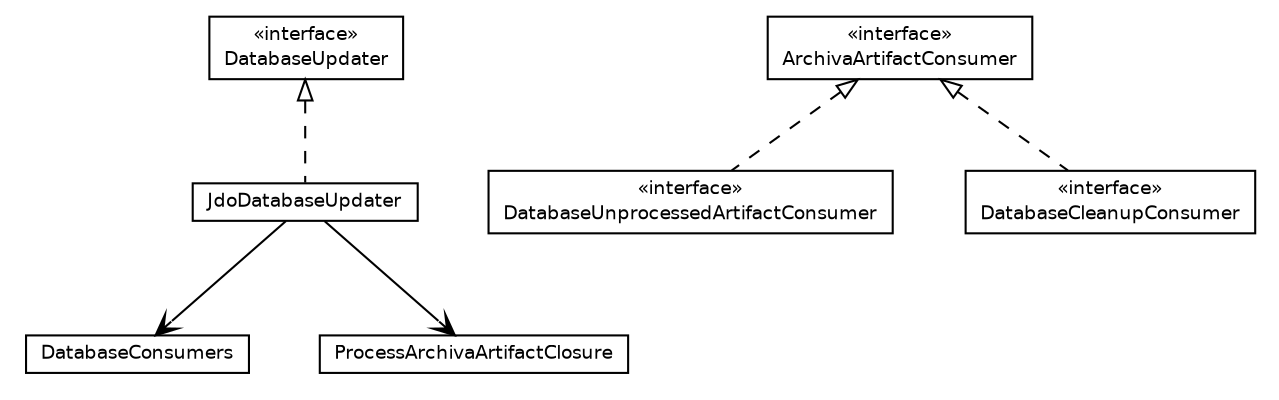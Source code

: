 #!/usr/local/bin/dot
#
# Class diagram 
# Generated by UmlGraph version 4.6 (http://www.spinellis.gr/sw/umlgraph)
#

digraph G {
	edge [fontname="Helvetica",fontsize=10,labelfontname="Helvetica",labelfontsize=10];
	node [fontname="Helvetica",fontsize=10,shape=plaintext];
	// org.apache.maven.archiva.database.updater.JdoDatabaseUpdater
	c13365 [label=<<table border="0" cellborder="1" cellspacing="0" cellpadding="2" port="p" href="./JdoDatabaseUpdater.html">
		<tr><td><table border="0" cellspacing="0" cellpadding="1">
			<tr><td> JdoDatabaseUpdater </td></tr>
		</table></td></tr>
		</table>>, fontname="Helvetica", fontcolor="black", fontsize=9.0];
	// org.apache.maven.archiva.database.updater.DatabaseUpdater
	c13366 [label=<<table border="0" cellborder="1" cellspacing="0" cellpadding="2" port="p" href="./DatabaseUpdater.html">
		<tr><td><table border="0" cellspacing="0" cellpadding="1">
			<tr><td> &laquo;interface&raquo; </td></tr>
			<tr><td> DatabaseUpdater </td></tr>
		</table></td></tr>
		</table>>, fontname="Helvetica", fontcolor="black", fontsize=9.0];
	// org.apache.maven.archiva.database.updater.DatabaseUnprocessedArtifactConsumer
	c13367 [label=<<table border="0" cellborder="1" cellspacing="0" cellpadding="2" port="p" href="./DatabaseUnprocessedArtifactConsumer.html">
		<tr><td><table border="0" cellspacing="0" cellpadding="1">
			<tr><td> &laquo;interface&raquo; </td></tr>
			<tr><td> DatabaseUnprocessedArtifactConsumer </td></tr>
		</table></td></tr>
		</table>>, fontname="Helvetica", fontcolor="black", fontsize=9.0];
	// org.apache.maven.archiva.database.updater.DatabaseConsumers
	c13368 [label=<<table border="0" cellborder="1" cellspacing="0" cellpadding="2" port="p" href="./DatabaseConsumers.html">
		<tr><td><table border="0" cellspacing="0" cellpadding="1">
			<tr><td> DatabaseConsumers </td></tr>
		</table></td></tr>
		</table>>, fontname="Helvetica", fontcolor="black", fontsize=9.0];
	// org.apache.maven.archiva.database.updater.DatabaseCleanupConsumer
	c13369 [label=<<table border="0" cellborder="1" cellspacing="0" cellpadding="2" port="p" href="./DatabaseCleanupConsumer.html">
		<tr><td><table border="0" cellspacing="0" cellpadding="1">
			<tr><td> &laquo;interface&raquo; </td></tr>
			<tr><td> DatabaseCleanupConsumer </td></tr>
		</table></td></tr>
		</table>>, fontname="Helvetica", fontcolor="black", fontsize=9.0];
	// org.apache.maven.archiva.database.updater.ArchivaArtifactConsumer
	c13370 [label=<<table border="0" cellborder="1" cellspacing="0" cellpadding="2" port="p" href="./ArchivaArtifactConsumer.html">
		<tr><td><table border="0" cellspacing="0" cellpadding="1">
			<tr><td> &laquo;interface&raquo; </td></tr>
			<tr><td> ArchivaArtifactConsumer </td></tr>
		</table></td></tr>
		</table>>, fontname="Helvetica", fontcolor="black", fontsize=9.0];
	//org.apache.maven.archiva.database.updater.JdoDatabaseUpdater implements org.apache.maven.archiva.database.updater.DatabaseUpdater
	c13366:p -> c13365:p [dir=back,arrowtail=empty,style=dashed];
	//org.apache.maven.archiva.database.updater.DatabaseUnprocessedArtifactConsumer implements org.apache.maven.archiva.database.updater.ArchivaArtifactConsumer
	c13370:p -> c13367:p [dir=back,arrowtail=empty,style=dashed];
	//org.apache.maven.archiva.database.updater.DatabaseCleanupConsumer implements org.apache.maven.archiva.database.updater.ArchivaArtifactConsumer
	c13370:p -> c13369:p [dir=back,arrowtail=empty,style=dashed];
	// org.apache.maven.archiva.database.updater.JdoDatabaseUpdater NAVASSOC org.apache.maven.archiva.database.updater.DatabaseConsumers
	c13365:p -> c13368:p [taillabel="", label="", headlabel="", fontname="Helvetica", fontcolor="black", fontsize=10.0, color="black", arrowhead=open];
	// org.apache.maven.archiva.database.updater.JdoDatabaseUpdater NAVASSOC org.apache.maven.archiva.database.updater.ProcessArchivaArtifactClosure
	c13365:p -> c13539:p [taillabel="", label="", headlabel="", fontname="Helvetica", fontcolor="black", fontsize=10.0, color="black", arrowhead=open];
	// org.apache.maven.archiva.database.updater.ProcessArchivaArtifactClosure
	c13539 [label=<<table border="0" cellborder="1" cellspacing="0" cellpadding="2" port="p" href="http://java.sun.com/j2se/1.4.2/docs/api/org/apache/maven/archiva/database/updater/ProcessArchivaArtifactClosure.html">
		<tr><td><table border="0" cellspacing="0" cellpadding="1">
			<tr><td> ProcessArchivaArtifactClosure </td></tr>
		</table></td></tr>
		</table>>, fontname="Helvetica", fontcolor="black", fontsize=9.0];
}

